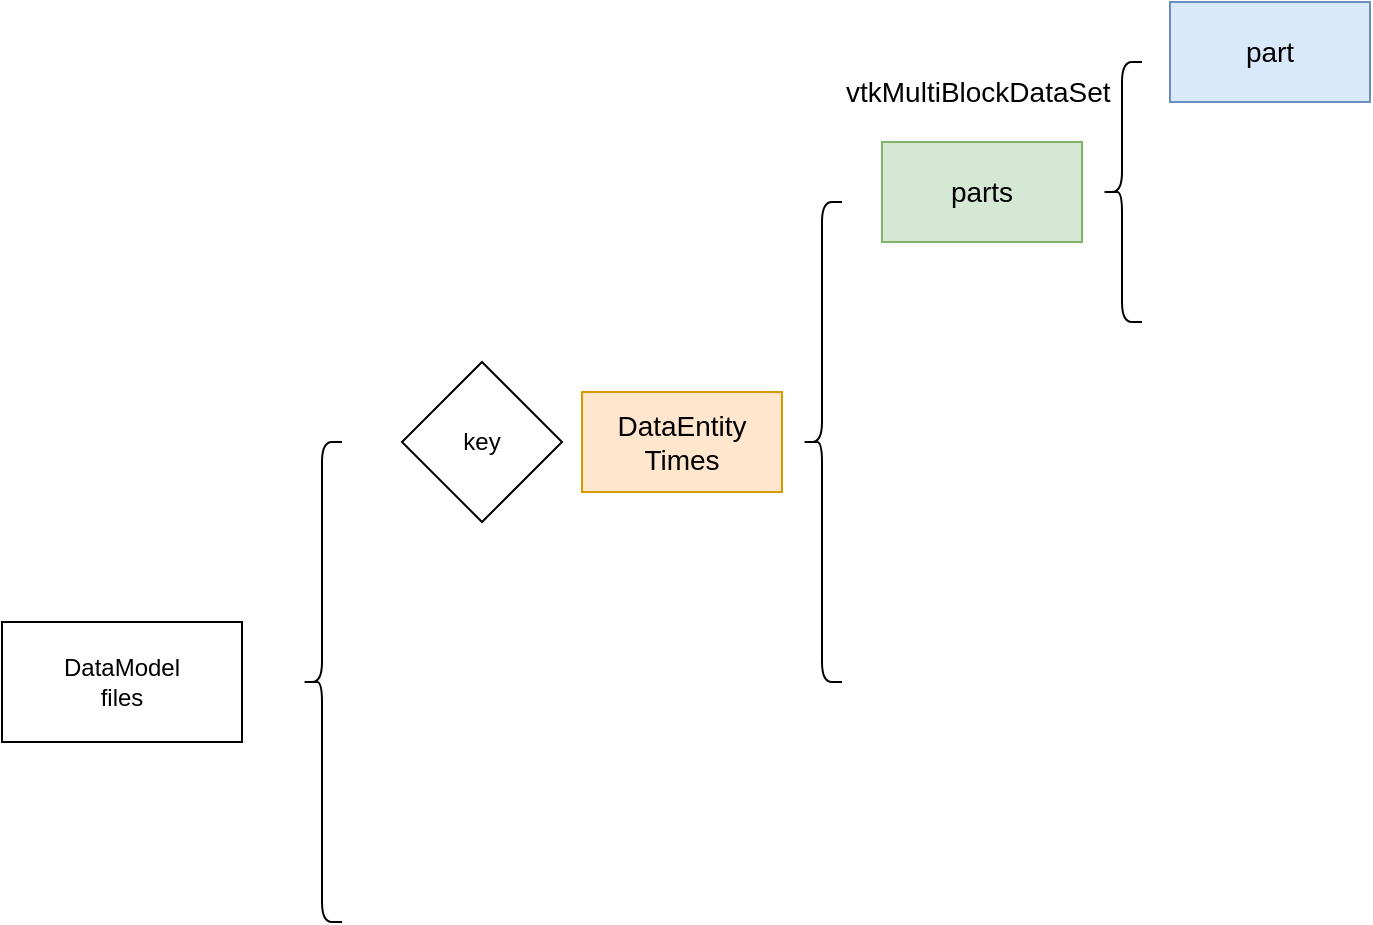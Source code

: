 <mxfile version="28.2.4">
  <diagram name="Page-1" id="lkkkKNeB20ReOcCQ33Qr">
    <mxGraphModel dx="681" dy="462" grid="1" gridSize="10" guides="1" tooltips="1" connect="1" arrows="1" fold="1" page="1" pageScale="1" pageWidth="827" pageHeight="1169" math="0" shadow="0">
      <root>
        <mxCell id="0" />
        <mxCell id="1" parent="0" />
        <mxCell id="rqKX9Pg6hDf6n43ykVHD-1" value="&lt;font style=&quot;font-size: 14px;&quot;&gt;part&lt;/font&gt;" style="rounded=0;whiteSpace=wrap;html=1;fillColor=#dae8fc;strokeColor=#6c8ebf;" vertex="1" parent="1">
          <mxGeometry x="684" y="180" width="100" height="50" as="geometry" />
        </mxCell>
        <mxCell id="rqKX9Pg6hDf6n43ykVHD-2" value="" style="shape=curlyBracket;whiteSpace=wrap;html=1;rounded=1;labelPosition=left;verticalLabelPosition=middle;align=right;verticalAlign=middle;" vertex="1" parent="1">
          <mxGeometry x="650" y="210" width="20" height="130" as="geometry" />
        </mxCell>
        <mxCell id="rqKX9Pg6hDf6n43ykVHD-3" value="&lt;div&gt;&lt;span style=&quot;font-size: 14px; background-color: transparent; color: light-dark(rgb(0, 0, 0), rgb(255, 255, 255));&quot;&gt;parts&lt;/span&gt;&lt;/div&gt;" style="rounded=0;whiteSpace=wrap;html=1;fillColor=#d5e8d4;strokeColor=#82b366;" vertex="1" parent="1">
          <mxGeometry x="540" y="250" width="100" height="50" as="geometry" />
        </mxCell>
        <mxCell id="rqKX9Pg6hDf6n43ykVHD-4" value="" style="shape=curlyBracket;whiteSpace=wrap;html=1;rounded=1;labelPosition=left;verticalLabelPosition=middle;align=right;verticalAlign=middle;" vertex="1" parent="1">
          <mxGeometry x="500" y="280" width="20" height="240" as="geometry" />
        </mxCell>
        <mxCell id="rqKX9Pg6hDf6n43ykVHD-5" value="&lt;font style=&quot;&quot;&gt;&lt;span style=&quot;font-size: 14px;&quot;&gt;DataEntity&lt;/span&gt;&lt;br&gt;&lt;span style=&quot;font-size: 14px;&quot;&gt;Times&lt;/span&gt;&lt;/font&gt;" style="rounded=0;whiteSpace=wrap;html=1;fillColor=#ffe6cc;strokeColor=#d79b00;" vertex="1" parent="1">
          <mxGeometry x="390" y="375" width="100" height="50" as="geometry" />
        </mxCell>
        <mxCell id="rqKX9Pg6hDf6n43ykVHD-6" value="" style="shape=curlyBracket;whiteSpace=wrap;html=1;rounded=1;labelPosition=left;verticalLabelPosition=middle;align=right;verticalAlign=middle;" vertex="1" parent="1">
          <mxGeometry x="250" y="400" width="20" height="240" as="geometry" />
        </mxCell>
        <mxCell id="rqKX9Pg6hDf6n43ykVHD-7" value="key" style="rhombus;whiteSpace=wrap;html=1;" vertex="1" parent="1">
          <mxGeometry x="300" y="360" width="80" height="80" as="geometry" />
        </mxCell>
        <mxCell id="rqKX9Pg6hDf6n43ykVHD-8" value="&lt;div&gt;DataModel&lt;/div&gt;files" style="rounded=0;whiteSpace=wrap;html=1;" vertex="1" parent="1">
          <mxGeometry x="100" y="490" width="120" height="60" as="geometry" />
        </mxCell>
        <mxCell id="rqKX9Pg6hDf6n43ykVHD-10" value="&lt;span style=&quot;color: rgb(0, 0, 0); font-family: Helvetica; font-size: 14px; font-style: normal; font-variant-ligatures: normal; font-variant-caps: normal; font-weight: 400; letter-spacing: normal; orphans: 2; text-align: center; text-indent: 0px; text-transform: none; widows: 2; word-spacing: 0px; -webkit-text-stroke-width: 0px; white-space: normal; text-decoration-thickness: initial; text-decoration-style: initial; text-decoration-color: initial; float: none; display: inline !important;&quot;&gt;vtkMultiBlockDataSet&lt;/span&gt;" style="text;whiteSpace=wrap;html=1;" vertex="1" parent="1">
          <mxGeometry x="520" y="210" width="140" height="30" as="geometry" />
        </mxCell>
      </root>
    </mxGraphModel>
  </diagram>
</mxfile>
